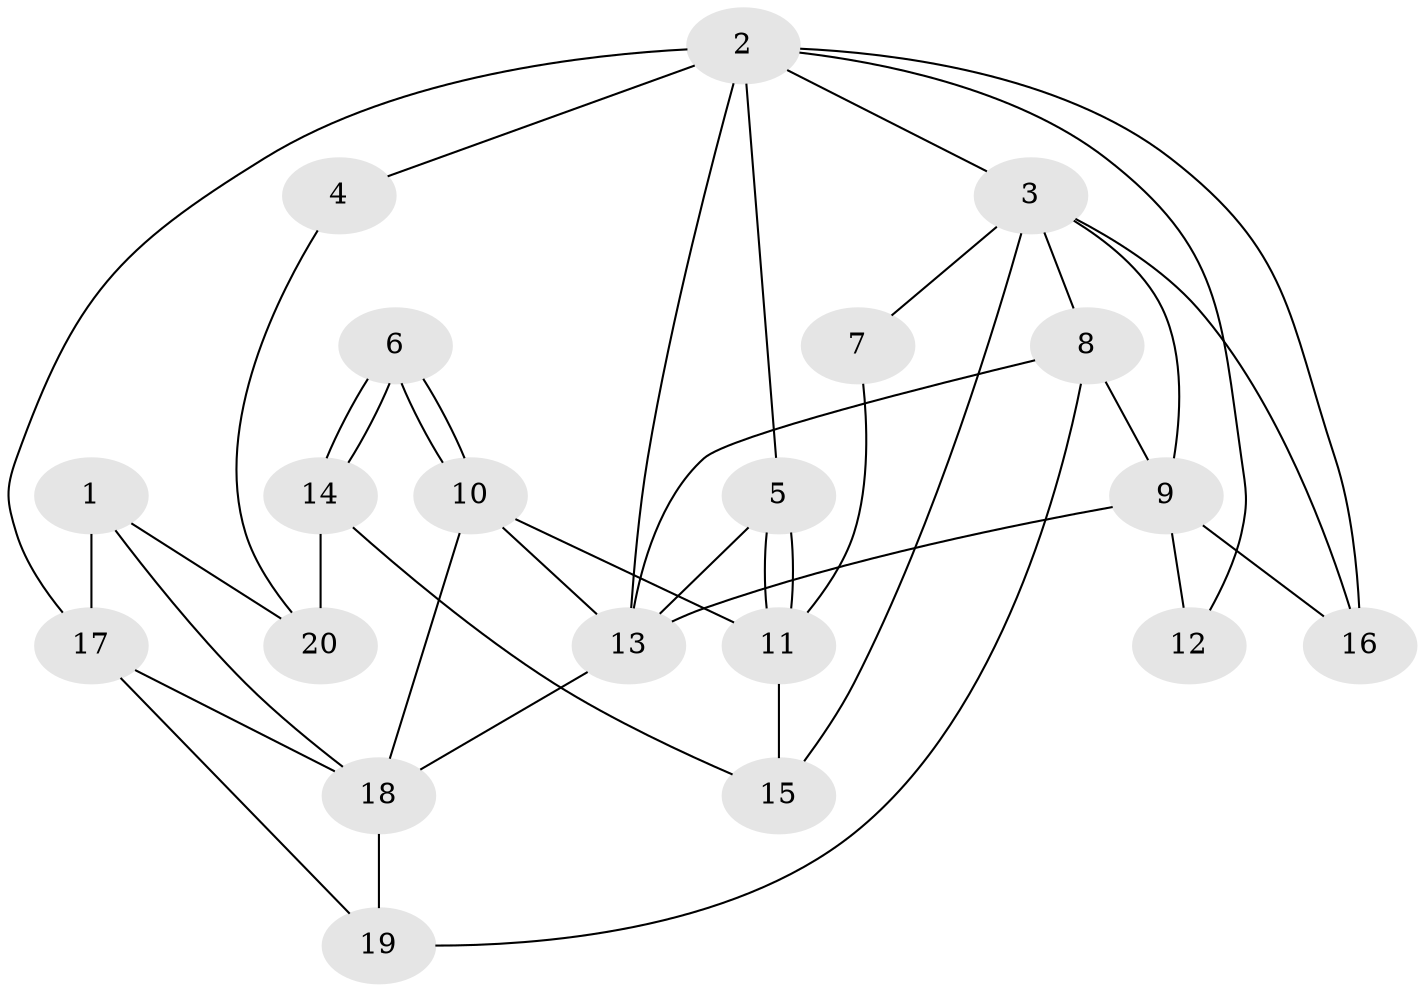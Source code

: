 // Generated by graph-tools (version 1.1) at 2025/46/02/15/25 05:46:28]
// undirected, 20 vertices, 40 edges
graph export_dot {
graph [start="1"]
  node [color=gray90,style=filled];
  1;
  2;
  3;
  4;
  5;
  6;
  7;
  8;
  9;
  10;
  11;
  12;
  13;
  14;
  15;
  16;
  17;
  18;
  19;
  20;
  1 -- 18;
  1 -- 17;
  1 -- 20;
  2 -- 13;
  2 -- 17;
  2 -- 3;
  2 -- 4;
  2 -- 5;
  2 -- 12;
  2 -- 16;
  3 -- 16;
  3 -- 7;
  3 -- 8;
  3 -- 9;
  3 -- 15;
  4 -- 20;
  5 -- 11;
  5 -- 11;
  5 -- 13;
  6 -- 14;
  6 -- 14;
  6 -- 10;
  6 -- 10;
  7 -- 11;
  8 -- 9;
  8 -- 13;
  8 -- 19;
  9 -- 13;
  9 -- 12;
  9 -- 16;
  10 -- 13;
  10 -- 11;
  10 -- 18;
  11 -- 15;
  13 -- 18;
  14 -- 15;
  14 -- 20;
  17 -- 18;
  17 -- 19;
  18 -- 19;
}
